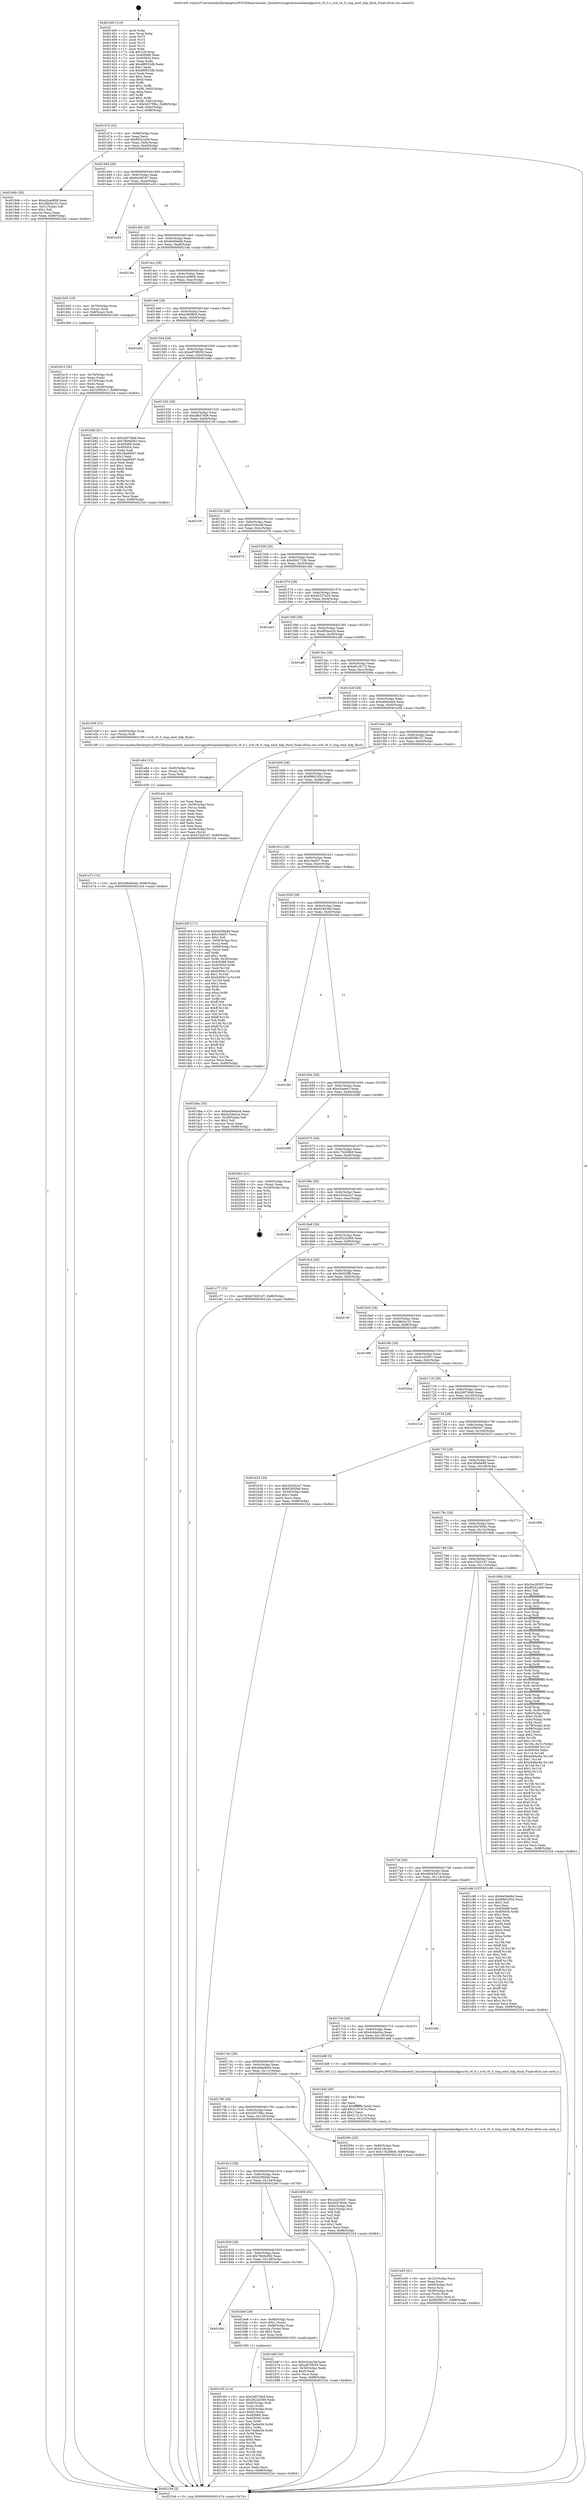 digraph "0x401400" {
  label = "0x401400 (/mnt/c/Users/mathe/Desktop/tcc/POCII/binaries/extr_linuxdriversgpudrmamdamdgpuuvd_v6_0.c_uvd_v6_0_ring_emit_hdp_flush_Final-ollvm.out::main(0))"
  labelloc = "t"
  node[shape=record]

  Entry [label="",width=0.3,height=0.3,shape=circle,fillcolor=black,style=filled]
  "0x401474" [label="{
     0x401474 [32]\l
     | [instrs]\l
     &nbsp;&nbsp;0x401474 \<+6\>: mov -0x88(%rbp),%eax\l
     &nbsp;&nbsp;0x40147a \<+2\>: mov %eax,%ecx\l
     &nbsp;&nbsp;0x40147c \<+6\>: sub $0x8f1b1a08,%ecx\l
     &nbsp;&nbsp;0x401482 \<+6\>: mov %eax,-0x9c(%rbp)\l
     &nbsp;&nbsp;0x401488 \<+6\>: mov %ecx,-0xa0(%rbp)\l
     &nbsp;&nbsp;0x40148e \<+6\>: je 00000000004019db \<main+0x5db\>\l
  }"]
  "0x4019db" [label="{
     0x4019db [30]\l
     | [instrs]\l
     &nbsp;&nbsp;0x4019db \<+5\>: mov $0xa2cad808,%eax\l
     &nbsp;&nbsp;0x4019e0 \<+5\>: mov $0x28b5e153,%ecx\l
     &nbsp;&nbsp;0x4019e5 \<+3\>: mov -0x31(%rbp),%dl\l
     &nbsp;&nbsp;0x4019e8 \<+3\>: test $0x1,%dl\l
     &nbsp;&nbsp;0x4019eb \<+3\>: cmovne %ecx,%eax\l
     &nbsp;&nbsp;0x4019ee \<+6\>: mov %eax,-0x88(%rbp)\l
     &nbsp;&nbsp;0x4019f4 \<+5\>: jmp 00000000004021b4 \<main+0xdb4\>\l
  }"]
  "0x401494" [label="{
     0x401494 [28]\l
     | [instrs]\l
     &nbsp;&nbsp;0x401494 \<+5\>: jmp 0000000000401499 \<main+0x99\>\l
     &nbsp;&nbsp;0x401499 \<+6\>: mov -0x9c(%rbp),%eax\l
     &nbsp;&nbsp;0x40149f \<+5\>: sub $0x9426f1b7,%eax\l
     &nbsp;&nbsp;0x4014a4 \<+6\>: mov %eax,-0xa4(%rbp)\l
     &nbsp;&nbsp;0x4014aa \<+6\>: je 0000000000401a54 \<main+0x654\>\l
  }"]
  Exit [label="",width=0.3,height=0.3,shape=circle,fillcolor=black,style=filled,peripheries=2]
  "0x401a54" [label="{
     0x401a54\l
  }", style=dashed]
  "0x4014b0" [label="{
     0x4014b0 [28]\l
     | [instrs]\l
     &nbsp;&nbsp;0x4014b0 \<+5\>: jmp 00000000004014b5 \<main+0xb5\>\l
     &nbsp;&nbsp;0x4014b5 \<+6\>: mov -0x9c(%rbp),%eax\l
     &nbsp;&nbsp;0x4014bb \<+5\>: sub $0x9e5fde9d,%eax\l
     &nbsp;&nbsp;0x4014c0 \<+6\>: mov %eax,-0xa8(%rbp)\l
     &nbsp;&nbsp;0x4014c6 \<+6\>: je 000000000040216a \<main+0xd6a\>\l
  }"]
  "0x401e73" [label="{
     0x401e73 [15]\l
     | [instrs]\l
     &nbsp;&nbsp;0x401e73 \<+10\>: movl $0x4d6a9ed4,-0x88(%rbp)\l
     &nbsp;&nbsp;0x401e7d \<+5\>: jmp 00000000004021b4 \<main+0xdb4\>\l
  }"]
  "0x40216a" [label="{
     0x40216a\l
  }", style=dashed]
  "0x4014cc" [label="{
     0x4014cc [28]\l
     | [instrs]\l
     &nbsp;&nbsp;0x4014cc \<+5\>: jmp 00000000004014d1 \<main+0xd1\>\l
     &nbsp;&nbsp;0x4014d1 \<+6\>: mov -0x9c(%rbp),%eax\l
     &nbsp;&nbsp;0x4014d7 \<+5\>: sub $0xa2cad808,%eax\l
     &nbsp;&nbsp;0x4014dc \<+6\>: mov %eax,-0xac(%rbp)\l
     &nbsp;&nbsp;0x4014e2 \<+6\>: je 0000000000401b05 \<main+0x705\>\l
  }"]
  "0x401e64" [label="{
     0x401e64 [15]\l
     | [instrs]\l
     &nbsp;&nbsp;0x401e64 \<+4\>: mov -0x60(%rbp),%rax\l
     &nbsp;&nbsp;0x401e68 \<+3\>: mov (%rax),%rax\l
     &nbsp;&nbsp;0x401e6b \<+3\>: mov %rax,%rdi\l
     &nbsp;&nbsp;0x401e6e \<+5\>: call 0000000000401030 \<free@plt\>\l
     | [calls]\l
     &nbsp;&nbsp;0x401030 \{1\} (unknown)\l
  }"]
  "0x401b05" [label="{
     0x401b05 [16]\l
     | [instrs]\l
     &nbsp;&nbsp;0x401b05 \<+4\>: mov -0x78(%rbp),%rax\l
     &nbsp;&nbsp;0x401b09 \<+3\>: mov (%rax),%rax\l
     &nbsp;&nbsp;0x401b0c \<+4\>: mov 0x8(%rax),%rdi\l
     &nbsp;&nbsp;0x401b10 \<+5\>: call 0000000000401060 \<atoi@plt\>\l
     | [calls]\l
     &nbsp;&nbsp;0x401060 \{1\} (unknown)\l
  }"]
  "0x4014e8" [label="{
     0x4014e8 [28]\l
     | [instrs]\l
     &nbsp;&nbsp;0x4014e8 \<+5\>: jmp 00000000004014ed \<main+0xed\>\l
     &nbsp;&nbsp;0x4014ed \<+6\>: mov -0x9c(%rbp),%eax\l
     &nbsp;&nbsp;0x4014f3 \<+5\>: sub $0xa365f8cd,%eax\l
     &nbsp;&nbsp;0x4014f8 \<+6\>: mov %eax,-0xb0(%rbp)\l
     &nbsp;&nbsp;0x4014fe \<+6\>: je 0000000000401e82 \<main+0xa82\>\l
  }"]
  "0x401e05" [label="{
     0x401e05 [41]\l
     | [instrs]\l
     &nbsp;&nbsp;0x401e05 \<+6\>: mov -0x12c(%rbp),%ecx\l
     &nbsp;&nbsp;0x401e0b \<+3\>: imul %eax,%ecx\l
     &nbsp;&nbsp;0x401e0e \<+4\>: mov -0x60(%rbp),%rsi\l
     &nbsp;&nbsp;0x401e12 \<+3\>: mov (%rsi),%rsi\l
     &nbsp;&nbsp;0x401e15 \<+4\>: mov -0x58(%rbp),%rdi\l
     &nbsp;&nbsp;0x401e19 \<+3\>: movslq (%rdi),%rdi\l
     &nbsp;&nbsp;0x401e1c \<+3\>: mov %ecx,(%rsi,%rdi,4)\l
     &nbsp;&nbsp;0x401e1f \<+10\>: movl $0xf05f6137,-0x88(%rbp)\l
     &nbsp;&nbsp;0x401e29 \<+5\>: jmp 00000000004021b4 \<main+0xdb4\>\l
  }"]
  "0x401e82" [label="{
     0x401e82\l
  }", style=dashed]
  "0x401504" [label="{
     0x401504 [28]\l
     | [instrs]\l
     &nbsp;&nbsp;0x401504 \<+5\>: jmp 0000000000401509 \<main+0x109\>\l
     &nbsp;&nbsp;0x401509 \<+6\>: mov -0x9c(%rbp),%eax\l
     &nbsp;&nbsp;0x40150f \<+5\>: sub $0xa876fb59,%eax\l
     &nbsp;&nbsp;0x401514 \<+6\>: mov %eax,-0xb4(%rbp)\l
     &nbsp;&nbsp;0x40151a \<+6\>: je 0000000000401b8d \<main+0x78d\>\l
  }"]
  "0x401ddd" [label="{
     0x401ddd [40]\l
     | [instrs]\l
     &nbsp;&nbsp;0x401ddd \<+5\>: mov $0x2,%ecx\l
     &nbsp;&nbsp;0x401de2 \<+1\>: cltd\l
     &nbsp;&nbsp;0x401de3 \<+2\>: idiv %ecx\l
     &nbsp;&nbsp;0x401de5 \<+6\>: imul $0xfffffffe,%edx,%ecx\l
     &nbsp;&nbsp;0x401deb \<+6\>: add $0x21313c7a,%ecx\l
     &nbsp;&nbsp;0x401df1 \<+3\>: add $0x1,%ecx\l
     &nbsp;&nbsp;0x401df4 \<+6\>: sub $0x21313c7a,%ecx\l
     &nbsp;&nbsp;0x401dfa \<+6\>: mov %ecx,-0x12c(%rbp)\l
     &nbsp;&nbsp;0x401e00 \<+5\>: call 0000000000401160 \<next_i\>\l
     | [calls]\l
     &nbsp;&nbsp;0x401160 \{1\} (/mnt/c/Users/mathe/Desktop/tcc/POCII/binaries/extr_linuxdriversgpudrmamdamdgpuuvd_v6_0.c_uvd_v6_0_ring_emit_hdp_flush_Final-ollvm.out::next_i)\l
  }"]
  "0x401b8d" [label="{
     0x401b8d [91]\l
     | [instrs]\l
     &nbsp;&nbsp;0x401b8d \<+5\>: mov $0x2d074fa9,%eax\l
     &nbsp;&nbsp;0x401b92 \<+5\>: mov $0x78b9e082,%ecx\l
     &nbsp;&nbsp;0x401b97 \<+7\>: mov 0x405068,%edx\l
     &nbsp;&nbsp;0x401b9e \<+7\>: mov 0x405054,%esi\l
     &nbsp;&nbsp;0x401ba5 \<+2\>: mov %edx,%edi\l
     &nbsp;&nbsp;0x401ba7 \<+6\>: add $0x3dad0947,%edi\l
     &nbsp;&nbsp;0x401bad \<+3\>: sub $0x1,%edi\l
     &nbsp;&nbsp;0x401bb0 \<+6\>: sub $0x3dad0947,%edi\l
     &nbsp;&nbsp;0x401bb6 \<+3\>: imul %edi,%edx\l
     &nbsp;&nbsp;0x401bb9 \<+3\>: and $0x1,%edx\l
     &nbsp;&nbsp;0x401bbc \<+3\>: cmp $0x0,%edx\l
     &nbsp;&nbsp;0x401bbf \<+4\>: sete %r8b\l
     &nbsp;&nbsp;0x401bc3 \<+3\>: cmp $0xa,%esi\l
     &nbsp;&nbsp;0x401bc6 \<+4\>: setl %r9b\l
     &nbsp;&nbsp;0x401bca \<+3\>: mov %r8b,%r10b\l
     &nbsp;&nbsp;0x401bcd \<+3\>: and %r9b,%r10b\l
     &nbsp;&nbsp;0x401bd0 \<+3\>: xor %r9b,%r8b\l
     &nbsp;&nbsp;0x401bd3 \<+3\>: or %r8b,%r10b\l
     &nbsp;&nbsp;0x401bd6 \<+4\>: test $0x1,%r10b\l
     &nbsp;&nbsp;0x401bda \<+3\>: cmovne %ecx,%eax\l
     &nbsp;&nbsp;0x401bdd \<+6\>: mov %eax,-0x88(%rbp)\l
     &nbsp;&nbsp;0x401be3 \<+5\>: jmp 00000000004021b4 \<main+0xdb4\>\l
  }"]
  "0x401520" [label="{
     0x401520 [28]\l
     | [instrs]\l
     &nbsp;&nbsp;0x401520 \<+5\>: jmp 0000000000401525 \<main+0x125\>\l
     &nbsp;&nbsp;0x401525 \<+6\>: mov -0x9c(%rbp),%eax\l
     &nbsp;&nbsp;0x40152b \<+5\>: sub $0xaf6d7dd9,%eax\l
     &nbsp;&nbsp;0x401530 \<+6\>: mov %eax,-0xb8(%rbp)\l
     &nbsp;&nbsp;0x401536 \<+6\>: je 000000000040210f \<main+0xd0f\>\l
  }"]
  "0x401c05" [label="{
     0x401c05 [114]\l
     | [instrs]\l
     &nbsp;&nbsp;0x401c05 \<+5\>: mov $0x2d074fa9,%ecx\l
     &nbsp;&nbsp;0x401c0a \<+5\>: mov $0x2622d366,%edx\l
     &nbsp;&nbsp;0x401c0f \<+4\>: mov -0x60(%rbp),%rdi\l
     &nbsp;&nbsp;0x401c13 \<+3\>: mov %rax,(%rdi)\l
     &nbsp;&nbsp;0x401c16 \<+4\>: mov -0x58(%rbp),%rax\l
     &nbsp;&nbsp;0x401c1a \<+6\>: movl $0x0,(%rax)\l
     &nbsp;&nbsp;0x401c20 \<+7\>: mov 0x405068,%esi\l
     &nbsp;&nbsp;0x401c27 \<+8\>: mov 0x405054,%r8d\l
     &nbsp;&nbsp;0x401c2f \<+3\>: mov %esi,%r9d\l
     &nbsp;&nbsp;0x401c32 \<+7\>: add $0x76afee5b,%r9d\l
     &nbsp;&nbsp;0x401c39 \<+4\>: sub $0x1,%r9d\l
     &nbsp;&nbsp;0x401c3d \<+7\>: sub $0x76afee5b,%r9d\l
     &nbsp;&nbsp;0x401c44 \<+4\>: imul %r9d,%esi\l
     &nbsp;&nbsp;0x401c48 \<+3\>: and $0x1,%esi\l
     &nbsp;&nbsp;0x401c4b \<+3\>: cmp $0x0,%esi\l
     &nbsp;&nbsp;0x401c4e \<+4\>: sete %r10b\l
     &nbsp;&nbsp;0x401c52 \<+4\>: cmp $0xa,%r8d\l
     &nbsp;&nbsp;0x401c56 \<+4\>: setl %r11b\l
     &nbsp;&nbsp;0x401c5a \<+3\>: mov %r10b,%bl\l
     &nbsp;&nbsp;0x401c5d \<+3\>: and %r11b,%bl\l
     &nbsp;&nbsp;0x401c60 \<+3\>: xor %r11b,%r10b\l
     &nbsp;&nbsp;0x401c63 \<+3\>: or %r10b,%bl\l
     &nbsp;&nbsp;0x401c66 \<+3\>: test $0x1,%bl\l
     &nbsp;&nbsp;0x401c69 \<+3\>: cmovne %edx,%ecx\l
     &nbsp;&nbsp;0x401c6c \<+6\>: mov %ecx,-0x88(%rbp)\l
     &nbsp;&nbsp;0x401c72 \<+5\>: jmp 00000000004021b4 \<main+0xdb4\>\l
  }"]
  "0x40210f" [label="{
     0x40210f\l
  }", style=dashed]
  "0x40153c" [label="{
     0x40153c [28]\l
     | [instrs]\l
     &nbsp;&nbsp;0x40153c \<+5\>: jmp 0000000000401541 \<main+0x141\>\l
     &nbsp;&nbsp;0x401541 \<+6\>: mov -0x9c(%rbp),%eax\l
     &nbsp;&nbsp;0x401547 \<+5\>: sub $0xb324a3af,%eax\l
     &nbsp;&nbsp;0x40154c \<+6\>: mov %eax,-0xbc(%rbp)\l
     &nbsp;&nbsp;0x401552 \<+6\>: je 0000000000402079 \<main+0xc79\>\l
  }"]
  "0x40184c" [label="{
     0x40184c\l
  }", style=dashed]
  "0x402079" [label="{
     0x402079\l
  }", style=dashed]
  "0x401558" [label="{
     0x401558 [28]\l
     | [instrs]\l
     &nbsp;&nbsp;0x401558 \<+5\>: jmp 000000000040155d \<main+0x15d\>\l
     &nbsp;&nbsp;0x40155d \<+6\>: mov -0x9c(%rbp),%eax\l
     &nbsp;&nbsp;0x401563 \<+5\>: sub $0xd0d1723b,%eax\l
     &nbsp;&nbsp;0x401568 \<+6\>: mov %eax,-0xc0(%rbp)\l
     &nbsp;&nbsp;0x40156e \<+6\>: je 0000000000401fbe \<main+0xbbe\>\l
  }"]
  "0x401be8" [label="{
     0x401be8 [29]\l
     | [instrs]\l
     &nbsp;&nbsp;0x401be8 \<+4\>: mov -0x68(%rbp),%rax\l
     &nbsp;&nbsp;0x401bec \<+6\>: movl $0x1,(%rax)\l
     &nbsp;&nbsp;0x401bf2 \<+4\>: mov -0x68(%rbp),%rax\l
     &nbsp;&nbsp;0x401bf6 \<+3\>: movslq (%rax),%rax\l
     &nbsp;&nbsp;0x401bf9 \<+4\>: shl $0x2,%rax\l
     &nbsp;&nbsp;0x401bfd \<+3\>: mov %rax,%rdi\l
     &nbsp;&nbsp;0x401c00 \<+5\>: call 0000000000401050 \<malloc@plt\>\l
     | [calls]\l
     &nbsp;&nbsp;0x401050 \{1\} (unknown)\l
  }"]
  "0x401fbe" [label="{
     0x401fbe\l
  }", style=dashed]
  "0x401574" [label="{
     0x401574 [28]\l
     | [instrs]\l
     &nbsp;&nbsp;0x401574 \<+5\>: jmp 0000000000401579 \<main+0x179\>\l
     &nbsp;&nbsp;0x401579 \<+6\>: mov -0x9c(%rbp),%eax\l
     &nbsp;&nbsp;0x40157f \<+5\>: sub $0xd5257a20,%eax\l
     &nbsp;&nbsp;0x401584 \<+6\>: mov %eax,-0xc4(%rbp)\l
     &nbsp;&nbsp;0x40158a \<+6\>: je 0000000000401ee3 \<main+0xae3\>\l
  }"]
  "0x401830" [label="{
     0x401830 [28]\l
     | [instrs]\l
     &nbsp;&nbsp;0x401830 \<+5\>: jmp 0000000000401835 \<main+0x435\>\l
     &nbsp;&nbsp;0x401835 \<+6\>: mov -0x9c(%rbp),%eax\l
     &nbsp;&nbsp;0x40183b \<+5\>: sub $0x78b9e082,%eax\l
     &nbsp;&nbsp;0x401840 \<+6\>: mov %eax,-0x128(%rbp)\l
     &nbsp;&nbsp;0x401846 \<+6\>: je 0000000000401be8 \<main+0x7e8\>\l
  }"]
  "0x401ee3" [label="{
     0x401ee3\l
  }", style=dashed]
  "0x401590" [label="{
     0x401590 [28]\l
     | [instrs]\l
     &nbsp;&nbsp;0x401590 \<+5\>: jmp 0000000000401595 \<main+0x195\>\l
     &nbsp;&nbsp;0x401595 \<+6\>: mov -0x9c(%rbp),%eax\l
     &nbsp;&nbsp;0x40159b \<+5\>: sub $0xdf5be42b,%eax\l
     &nbsp;&nbsp;0x4015a0 \<+6\>: mov %eax,-0xc8(%rbp)\l
     &nbsp;&nbsp;0x4015a6 \<+6\>: je 0000000000401af6 \<main+0x6f6\>\l
  }"]
  "0x401b6f" [label="{
     0x401b6f [30]\l
     | [instrs]\l
     &nbsp;&nbsp;0x401b6f \<+5\>: mov $0xb324a3af,%eax\l
     &nbsp;&nbsp;0x401b74 \<+5\>: mov $0xa876fb59,%ecx\l
     &nbsp;&nbsp;0x401b79 \<+3\>: mov -0x30(%rbp),%edx\l
     &nbsp;&nbsp;0x401b7c \<+3\>: cmp $0x0,%edx\l
     &nbsp;&nbsp;0x401b7f \<+3\>: cmove %ecx,%eax\l
     &nbsp;&nbsp;0x401b82 \<+6\>: mov %eax,-0x88(%rbp)\l
     &nbsp;&nbsp;0x401b88 \<+5\>: jmp 00000000004021b4 \<main+0xdb4\>\l
  }"]
  "0x401af6" [label="{
     0x401af6\l
  }", style=dashed]
  "0x4015ac" [label="{
     0x4015ac [28]\l
     | [instrs]\l
     &nbsp;&nbsp;0x4015ac \<+5\>: jmp 00000000004015b1 \<main+0x1b1\>\l
     &nbsp;&nbsp;0x4015b1 \<+6\>: mov -0x9c(%rbp),%eax\l
     &nbsp;&nbsp;0x4015b7 \<+5\>: sub $0xe81c8172,%eax\l
     &nbsp;&nbsp;0x4015bc \<+6\>: mov %eax,-0xcc(%rbp)\l
     &nbsp;&nbsp;0x4015c2 \<+6\>: je 000000000040206a \<main+0xc6a\>\l
  }"]
  "0x401b15" [label="{
     0x401b15 [30]\l
     | [instrs]\l
     &nbsp;&nbsp;0x401b15 \<+4\>: mov -0x70(%rbp),%rdi\l
     &nbsp;&nbsp;0x401b19 \<+2\>: mov %eax,(%rdi)\l
     &nbsp;&nbsp;0x401b1b \<+4\>: mov -0x70(%rbp),%rdi\l
     &nbsp;&nbsp;0x401b1f \<+2\>: mov (%rdi),%eax\l
     &nbsp;&nbsp;0x401b21 \<+3\>: mov %eax,-0x30(%rbp)\l
     &nbsp;&nbsp;0x401b24 \<+10\>: movl $0x32f920c7,-0x88(%rbp)\l
     &nbsp;&nbsp;0x401b2e \<+5\>: jmp 00000000004021b4 \<main+0xdb4\>\l
  }"]
  "0x40206a" [label="{
     0x40206a\l
  }", style=dashed]
  "0x4015c8" [label="{
     0x4015c8 [28]\l
     | [instrs]\l
     &nbsp;&nbsp;0x4015c8 \<+5\>: jmp 00000000004015cd \<main+0x1cd\>\l
     &nbsp;&nbsp;0x4015cd \<+6\>: mov -0x9c(%rbp),%eax\l
     &nbsp;&nbsp;0x4015d3 \<+5\>: sub $0xedb6e4d4,%eax\l
     &nbsp;&nbsp;0x4015d8 \<+6\>: mov %eax,-0xd0(%rbp)\l
     &nbsp;&nbsp;0x4015de \<+6\>: je 0000000000401e58 \<main+0xa58\>\l
  }"]
  "0x401400" [label="{
     0x401400 [116]\l
     | [instrs]\l
     &nbsp;&nbsp;0x401400 \<+1\>: push %rbp\l
     &nbsp;&nbsp;0x401401 \<+3\>: mov %rsp,%rbp\l
     &nbsp;&nbsp;0x401404 \<+2\>: push %r15\l
     &nbsp;&nbsp;0x401406 \<+2\>: push %r14\l
     &nbsp;&nbsp;0x401408 \<+2\>: push %r13\l
     &nbsp;&nbsp;0x40140a \<+2\>: push %r12\l
     &nbsp;&nbsp;0x40140c \<+1\>: push %rbx\l
     &nbsp;&nbsp;0x40140d \<+7\>: sub $0x128,%rsp\l
     &nbsp;&nbsp;0x401414 \<+7\>: mov 0x405068,%eax\l
     &nbsp;&nbsp;0x40141b \<+7\>: mov 0x405054,%ecx\l
     &nbsp;&nbsp;0x401422 \<+2\>: mov %eax,%edx\l
     &nbsp;&nbsp;0x401424 \<+6\>: add $0xd6f933db,%edx\l
     &nbsp;&nbsp;0x40142a \<+3\>: sub $0x1,%edx\l
     &nbsp;&nbsp;0x40142d \<+6\>: sub $0xd6f933db,%edx\l
     &nbsp;&nbsp;0x401433 \<+3\>: imul %edx,%eax\l
     &nbsp;&nbsp;0x401436 \<+3\>: and $0x1,%eax\l
     &nbsp;&nbsp;0x401439 \<+3\>: cmp $0x0,%eax\l
     &nbsp;&nbsp;0x40143c \<+4\>: sete %r8b\l
     &nbsp;&nbsp;0x401440 \<+4\>: and $0x1,%r8b\l
     &nbsp;&nbsp;0x401444 \<+7\>: mov %r8b,-0x82(%rbp)\l
     &nbsp;&nbsp;0x40144b \<+3\>: cmp $0xa,%ecx\l
     &nbsp;&nbsp;0x40144e \<+4\>: setl %r8b\l
     &nbsp;&nbsp;0x401452 \<+4\>: and $0x1,%r8b\l
     &nbsp;&nbsp;0x401456 \<+7\>: mov %r8b,-0x81(%rbp)\l
     &nbsp;&nbsp;0x40145d \<+10\>: movl $0x5d375fbc,-0x88(%rbp)\l
     &nbsp;&nbsp;0x401467 \<+6\>: mov %edi,-0x8c(%rbp)\l
     &nbsp;&nbsp;0x40146d \<+7\>: mov %rsi,-0x98(%rbp)\l
  }"]
  "0x401e58" [label="{
     0x401e58 [12]\l
     | [instrs]\l
     &nbsp;&nbsp;0x401e58 \<+4\>: mov -0x60(%rbp),%rax\l
     &nbsp;&nbsp;0x401e5c \<+3\>: mov (%rax),%rdi\l
     &nbsp;&nbsp;0x401e5f \<+5\>: call 00000000004013f0 \<uvd_v6_0_ring_emit_hdp_flush\>\l
     | [calls]\l
     &nbsp;&nbsp;0x4013f0 \{1\} (/mnt/c/Users/mathe/Desktop/tcc/POCII/binaries/extr_linuxdriversgpudrmamdamdgpuuvd_v6_0.c_uvd_v6_0_ring_emit_hdp_flush_Final-ollvm.out::uvd_v6_0_ring_emit_hdp_flush)\l
  }"]
  "0x4015e4" [label="{
     0x4015e4 [28]\l
     | [instrs]\l
     &nbsp;&nbsp;0x4015e4 \<+5\>: jmp 00000000004015e9 \<main+0x1e9\>\l
     &nbsp;&nbsp;0x4015e9 \<+6\>: mov -0x9c(%rbp),%eax\l
     &nbsp;&nbsp;0x4015ef \<+5\>: sub $0xf05f6137,%eax\l
     &nbsp;&nbsp;0x4015f4 \<+6\>: mov %eax,-0xd4(%rbp)\l
     &nbsp;&nbsp;0x4015fa \<+6\>: je 0000000000401e2e \<main+0xa2e\>\l
  }"]
  "0x4021b4" [label="{
     0x4021b4 [5]\l
     | [instrs]\l
     &nbsp;&nbsp;0x4021b4 \<+5\>: jmp 0000000000401474 \<main+0x74\>\l
  }"]
  "0x401e2e" [label="{
     0x401e2e [42]\l
     | [instrs]\l
     &nbsp;&nbsp;0x401e2e \<+2\>: xor %eax,%eax\l
     &nbsp;&nbsp;0x401e30 \<+4\>: mov -0x58(%rbp),%rcx\l
     &nbsp;&nbsp;0x401e34 \<+2\>: mov (%rcx),%edx\l
     &nbsp;&nbsp;0x401e36 \<+2\>: mov %eax,%esi\l
     &nbsp;&nbsp;0x401e38 \<+2\>: sub %edx,%esi\l
     &nbsp;&nbsp;0x401e3a \<+2\>: mov %eax,%edx\l
     &nbsp;&nbsp;0x401e3c \<+3\>: sub $0x1,%edx\l
     &nbsp;&nbsp;0x401e3f \<+2\>: add %edx,%esi\l
     &nbsp;&nbsp;0x401e41 \<+2\>: sub %esi,%eax\l
     &nbsp;&nbsp;0x401e43 \<+4\>: mov -0x58(%rbp),%rcx\l
     &nbsp;&nbsp;0x401e47 \<+2\>: mov %eax,(%rcx)\l
     &nbsp;&nbsp;0x401e49 \<+10\>: movl $0x47d201d7,-0x88(%rbp)\l
     &nbsp;&nbsp;0x401e53 \<+5\>: jmp 00000000004021b4 \<main+0xdb4\>\l
  }"]
  "0x401600" [label="{
     0x401600 [28]\l
     | [instrs]\l
     &nbsp;&nbsp;0x401600 \<+5\>: jmp 0000000000401605 \<main+0x205\>\l
     &nbsp;&nbsp;0x401605 \<+6\>: mov -0x9c(%rbp),%eax\l
     &nbsp;&nbsp;0x40160b \<+5\>: sub $0xf9b01834,%eax\l
     &nbsp;&nbsp;0x401610 \<+6\>: mov %eax,-0xd8(%rbp)\l
     &nbsp;&nbsp;0x401616 \<+6\>: je 0000000000401d0f \<main+0x90f\>\l
  }"]
  "0x401814" [label="{
     0x401814 [28]\l
     | [instrs]\l
     &nbsp;&nbsp;0x401814 \<+5\>: jmp 0000000000401819 \<main+0x419\>\l
     &nbsp;&nbsp;0x401819 \<+6\>: mov -0x9c(%rbp),%eax\l
     &nbsp;&nbsp;0x40181f \<+5\>: sub $0x629f2fa8,%eax\l
     &nbsp;&nbsp;0x401824 \<+6\>: mov %eax,-0x124(%rbp)\l
     &nbsp;&nbsp;0x40182a \<+6\>: je 0000000000401b6f \<main+0x76f\>\l
  }"]
  "0x401d0f" [label="{
     0x401d0f [171]\l
     | [instrs]\l
     &nbsp;&nbsp;0x401d0f \<+5\>: mov $0x9e5fde9d,%eax\l
     &nbsp;&nbsp;0x401d14 \<+5\>: mov $0x1fabf37,%ecx\l
     &nbsp;&nbsp;0x401d19 \<+2\>: mov $0x1,%dl\l
     &nbsp;&nbsp;0x401d1b \<+4\>: mov -0x58(%rbp),%rsi\l
     &nbsp;&nbsp;0x401d1f \<+2\>: mov (%rsi),%edi\l
     &nbsp;&nbsp;0x401d21 \<+4\>: mov -0x68(%rbp),%rsi\l
     &nbsp;&nbsp;0x401d25 \<+2\>: cmp (%rsi),%edi\l
     &nbsp;&nbsp;0x401d27 \<+4\>: setl %r8b\l
     &nbsp;&nbsp;0x401d2b \<+4\>: and $0x1,%r8b\l
     &nbsp;&nbsp;0x401d2f \<+4\>: mov %r8b,-0x29(%rbp)\l
     &nbsp;&nbsp;0x401d33 \<+7\>: mov 0x405068,%edi\l
     &nbsp;&nbsp;0x401d3a \<+8\>: mov 0x405054,%r9d\l
     &nbsp;&nbsp;0x401d42 \<+3\>: mov %edi,%r10d\l
     &nbsp;&nbsp;0x401d45 \<+7\>: sub $0xfc856c7a,%r10d\l
     &nbsp;&nbsp;0x401d4c \<+4\>: sub $0x1,%r10d\l
     &nbsp;&nbsp;0x401d50 \<+7\>: add $0xfc856c7a,%r10d\l
     &nbsp;&nbsp;0x401d57 \<+4\>: imul %r10d,%edi\l
     &nbsp;&nbsp;0x401d5b \<+3\>: and $0x1,%edi\l
     &nbsp;&nbsp;0x401d5e \<+3\>: cmp $0x0,%edi\l
     &nbsp;&nbsp;0x401d61 \<+4\>: sete %r8b\l
     &nbsp;&nbsp;0x401d65 \<+4\>: cmp $0xa,%r9d\l
     &nbsp;&nbsp;0x401d69 \<+4\>: setl %r11b\l
     &nbsp;&nbsp;0x401d6d \<+3\>: mov %r8b,%bl\l
     &nbsp;&nbsp;0x401d70 \<+3\>: xor $0xff,%bl\l
     &nbsp;&nbsp;0x401d73 \<+3\>: mov %r11b,%r14b\l
     &nbsp;&nbsp;0x401d76 \<+4\>: xor $0xff,%r14b\l
     &nbsp;&nbsp;0x401d7a \<+3\>: xor $0x1,%dl\l
     &nbsp;&nbsp;0x401d7d \<+3\>: mov %bl,%r15b\l
     &nbsp;&nbsp;0x401d80 \<+4\>: and $0xff,%r15b\l
     &nbsp;&nbsp;0x401d84 \<+3\>: and %dl,%r8b\l
     &nbsp;&nbsp;0x401d87 \<+3\>: mov %r14b,%r12b\l
     &nbsp;&nbsp;0x401d8a \<+4\>: and $0xff,%r12b\l
     &nbsp;&nbsp;0x401d8e \<+3\>: and %dl,%r11b\l
     &nbsp;&nbsp;0x401d91 \<+3\>: or %r8b,%r15b\l
     &nbsp;&nbsp;0x401d94 \<+3\>: or %r11b,%r12b\l
     &nbsp;&nbsp;0x401d97 \<+3\>: xor %r12b,%r15b\l
     &nbsp;&nbsp;0x401d9a \<+3\>: or %r14b,%bl\l
     &nbsp;&nbsp;0x401d9d \<+3\>: xor $0xff,%bl\l
     &nbsp;&nbsp;0x401da0 \<+3\>: or $0x1,%dl\l
     &nbsp;&nbsp;0x401da3 \<+2\>: and %dl,%bl\l
     &nbsp;&nbsp;0x401da5 \<+3\>: or %bl,%r15b\l
     &nbsp;&nbsp;0x401da8 \<+4\>: test $0x1,%r15b\l
     &nbsp;&nbsp;0x401dac \<+3\>: cmovne %ecx,%eax\l
     &nbsp;&nbsp;0x401daf \<+6\>: mov %eax,-0x88(%rbp)\l
     &nbsp;&nbsp;0x401db5 \<+5\>: jmp 00000000004021b4 \<main+0xdb4\>\l
  }"]
  "0x40161c" [label="{
     0x40161c [28]\l
     | [instrs]\l
     &nbsp;&nbsp;0x40161c \<+5\>: jmp 0000000000401621 \<main+0x221\>\l
     &nbsp;&nbsp;0x401621 \<+6\>: mov -0x9c(%rbp),%eax\l
     &nbsp;&nbsp;0x401627 \<+5\>: sub $0x1fabf37,%eax\l
     &nbsp;&nbsp;0x40162c \<+6\>: mov %eax,-0xdc(%rbp)\l
     &nbsp;&nbsp;0x401632 \<+6\>: je 0000000000401dba \<main+0x9ba\>\l
  }"]
  "0x401856" [label="{
     0x401856 [53]\l
     | [instrs]\l
     &nbsp;&nbsp;0x401856 \<+5\>: mov $0x2ce30307,%eax\l
     &nbsp;&nbsp;0x40185b \<+5\>: mov $0x40d760dc,%ecx\l
     &nbsp;&nbsp;0x401860 \<+6\>: mov -0x82(%rbp),%dl\l
     &nbsp;&nbsp;0x401866 \<+7\>: mov -0x81(%rbp),%sil\l
     &nbsp;&nbsp;0x40186d \<+3\>: mov %dl,%dil\l
     &nbsp;&nbsp;0x401870 \<+3\>: and %sil,%dil\l
     &nbsp;&nbsp;0x401873 \<+3\>: xor %sil,%dl\l
     &nbsp;&nbsp;0x401876 \<+3\>: or %dl,%dil\l
     &nbsp;&nbsp;0x401879 \<+4\>: test $0x1,%dil\l
     &nbsp;&nbsp;0x40187d \<+3\>: cmovne %ecx,%eax\l
     &nbsp;&nbsp;0x401880 \<+6\>: mov %eax,-0x88(%rbp)\l
     &nbsp;&nbsp;0x401886 \<+5\>: jmp 00000000004021b4 \<main+0xdb4\>\l
  }"]
  "0x401dba" [label="{
     0x401dba [30]\l
     | [instrs]\l
     &nbsp;&nbsp;0x401dba \<+5\>: mov $0xedb6e4d4,%eax\l
     &nbsp;&nbsp;0x401dbf \<+5\>: mov $0x4cb4e5ca,%ecx\l
     &nbsp;&nbsp;0x401dc4 \<+3\>: mov -0x29(%rbp),%dl\l
     &nbsp;&nbsp;0x401dc7 \<+3\>: test $0x1,%dl\l
     &nbsp;&nbsp;0x401dca \<+3\>: cmovne %ecx,%eax\l
     &nbsp;&nbsp;0x401dcd \<+6\>: mov %eax,-0x88(%rbp)\l
     &nbsp;&nbsp;0x401dd3 \<+5\>: jmp 00000000004021b4 \<main+0xdb4\>\l
  }"]
  "0x401638" [label="{
     0x401638 [28]\l
     | [instrs]\l
     &nbsp;&nbsp;0x401638 \<+5\>: jmp 000000000040163d \<main+0x23d\>\l
     &nbsp;&nbsp;0x40163d \<+6\>: mov -0x9c(%rbp),%eax\l
     &nbsp;&nbsp;0x401643 \<+5\>: sub $0x4284364,%eax\l
     &nbsp;&nbsp;0x401648 \<+6\>: mov %eax,-0xe0(%rbp)\l
     &nbsp;&nbsp;0x40164e \<+6\>: je 0000000000401f46 \<main+0xb46\>\l
  }"]
  "0x4017f8" [label="{
     0x4017f8 [28]\l
     | [instrs]\l
     &nbsp;&nbsp;0x4017f8 \<+5\>: jmp 00000000004017fd \<main+0x3fd\>\l
     &nbsp;&nbsp;0x4017fd \<+6\>: mov -0x9c(%rbp),%eax\l
     &nbsp;&nbsp;0x401803 \<+5\>: sub $0x5d375fbc,%eax\l
     &nbsp;&nbsp;0x401808 \<+6\>: mov %eax,-0x120(%rbp)\l
     &nbsp;&nbsp;0x40180e \<+6\>: je 0000000000401856 \<main+0x456\>\l
  }"]
  "0x401f46" [label="{
     0x401f46\l
  }", style=dashed]
  "0x401654" [label="{
     0x401654 [28]\l
     | [instrs]\l
     &nbsp;&nbsp;0x401654 \<+5\>: jmp 0000000000401659 \<main+0x259\>\l
     &nbsp;&nbsp;0x401659 \<+6\>: mov -0x9c(%rbp),%eax\l
     &nbsp;&nbsp;0x40165f \<+5\>: sub $0xe5aee61,%eax\l
     &nbsp;&nbsp;0x401664 \<+6\>: mov %eax,-0xe4(%rbp)\l
     &nbsp;&nbsp;0x40166a \<+6\>: je 0000000000402088 \<main+0xc88\>\l
  }"]
  "0x40209c" [label="{
     0x40209c [25]\l
     | [instrs]\l
     &nbsp;&nbsp;0x40209c \<+4\>: mov -0x80(%rbp),%rax\l
     &nbsp;&nbsp;0x4020a0 \<+6\>: movl $0x0,(%rax)\l
     &nbsp;&nbsp;0x4020a6 \<+10\>: movl $0x17b268b9,-0x88(%rbp)\l
     &nbsp;&nbsp;0x4020b0 \<+5\>: jmp 00000000004021b4 \<main+0xdb4\>\l
  }"]
  "0x402088" [label="{
     0x402088\l
  }", style=dashed]
  "0x401670" [label="{
     0x401670 [28]\l
     | [instrs]\l
     &nbsp;&nbsp;0x401670 \<+5\>: jmp 0000000000401675 \<main+0x275\>\l
     &nbsp;&nbsp;0x401675 \<+6\>: mov -0x9c(%rbp),%eax\l
     &nbsp;&nbsp;0x40167b \<+5\>: sub $0x17b268b9,%eax\l
     &nbsp;&nbsp;0x401680 \<+6\>: mov %eax,-0xe8(%rbp)\l
     &nbsp;&nbsp;0x401686 \<+6\>: je 00000000004020b5 \<main+0xcb5\>\l
  }"]
  "0x4017dc" [label="{
     0x4017dc [28]\l
     | [instrs]\l
     &nbsp;&nbsp;0x4017dc \<+5\>: jmp 00000000004017e1 \<main+0x3e1\>\l
     &nbsp;&nbsp;0x4017e1 \<+6\>: mov -0x9c(%rbp),%eax\l
     &nbsp;&nbsp;0x4017e7 \<+5\>: sub $0x4d6a9ed4,%eax\l
     &nbsp;&nbsp;0x4017ec \<+6\>: mov %eax,-0x11c(%rbp)\l
     &nbsp;&nbsp;0x4017f2 \<+6\>: je 000000000040209c \<main+0xc9c\>\l
  }"]
  "0x4020b5" [label="{
     0x4020b5 [21]\l
     | [instrs]\l
     &nbsp;&nbsp;0x4020b5 \<+4\>: mov -0x80(%rbp),%rax\l
     &nbsp;&nbsp;0x4020b9 \<+2\>: mov (%rax),%eax\l
     &nbsp;&nbsp;0x4020bb \<+4\>: lea -0x28(%rbp),%rsp\l
     &nbsp;&nbsp;0x4020bf \<+1\>: pop %rbx\l
     &nbsp;&nbsp;0x4020c0 \<+2\>: pop %r12\l
     &nbsp;&nbsp;0x4020c2 \<+2\>: pop %r13\l
     &nbsp;&nbsp;0x4020c4 \<+2\>: pop %r14\l
     &nbsp;&nbsp;0x4020c6 \<+2\>: pop %r15\l
     &nbsp;&nbsp;0x4020c8 \<+1\>: pop %rbp\l
     &nbsp;&nbsp;0x4020c9 \<+1\>: ret\l
  }"]
  "0x40168c" [label="{
     0x40168c [28]\l
     | [instrs]\l
     &nbsp;&nbsp;0x40168c \<+5\>: jmp 0000000000401691 \<main+0x291\>\l
     &nbsp;&nbsp;0x401691 \<+6\>: mov -0x9c(%rbp),%eax\l
     &nbsp;&nbsp;0x401697 \<+5\>: sub $0x243442a7,%eax\l
     &nbsp;&nbsp;0x40169c \<+6\>: mov %eax,-0xec(%rbp)\l
     &nbsp;&nbsp;0x4016a2 \<+6\>: je 0000000000401b51 \<main+0x751\>\l
  }"]
  "0x401dd8" [label="{
     0x401dd8 [5]\l
     | [instrs]\l
     &nbsp;&nbsp;0x401dd8 \<+5\>: call 0000000000401160 \<next_i\>\l
     | [calls]\l
     &nbsp;&nbsp;0x401160 \{1\} (/mnt/c/Users/mathe/Desktop/tcc/POCII/binaries/extr_linuxdriversgpudrmamdamdgpuuvd_v6_0.c_uvd_v6_0_ring_emit_hdp_flush_Final-ollvm.out::next_i)\l
  }"]
  "0x401b51" [label="{
     0x401b51\l
  }", style=dashed]
  "0x4016a8" [label="{
     0x4016a8 [28]\l
     | [instrs]\l
     &nbsp;&nbsp;0x4016a8 \<+5\>: jmp 00000000004016ad \<main+0x2ad\>\l
     &nbsp;&nbsp;0x4016ad \<+6\>: mov -0x9c(%rbp),%eax\l
     &nbsp;&nbsp;0x4016b3 \<+5\>: sub $0x2622d366,%eax\l
     &nbsp;&nbsp;0x4016b8 \<+6\>: mov %eax,-0xf0(%rbp)\l
     &nbsp;&nbsp;0x4016be \<+6\>: je 0000000000401c77 \<main+0x877\>\l
  }"]
  "0x4017c0" [label="{
     0x4017c0 [28]\l
     | [instrs]\l
     &nbsp;&nbsp;0x4017c0 \<+5\>: jmp 00000000004017c5 \<main+0x3c5\>\l
     &nbsp;&nbsp;0x4017c5 \<+6\>: mov -0x9c(%rbp),%eax\l
     &nbsp;&nbsp;0x4017cb \<+5\>: sub $0x4cb4e5ca,%eax\l
     &nbsp;&nbsp;0x4017d0 \<+6\>: mov %eax,-0x118(%rbp)\l
     &nbsp;&nbsp;0x4017d6 \<+6\>: je 0000000000401dd8 \<main+0x9d8\>\l
  }"]
  "0x401c77" [label="{
     0x401c77 [15]\l
     | [instrs]\l
     &nbsp;&nbsp;0x401c77 \<+10\>: movl $0x47d201d7,-0x88(%rbp)\l
     &nbsp;&nbsp;0x401c81 \<+5\>: jmp 00000000004021b4 \<main+0xdb4\>\l
  }"]
  "0x4016c4" [label="{
     0x4016c4 [28]\l
     | [instrs]\l
     &nbsp;&nbsp;0x4016c4 \<+5\>: jmp 00000000004016c9 \<main+0x2c9\>\l
     &nbsp;&nbsp;0x4016c9 \<+6\>: mov -0x9c(%rbp),%eax\l
     &nbsp;&nbsp;0x4016cf \<+5\>: sub $0x26d52ff9,%eax\l
     &nbsp;&nbsp;0x4016d4 \<+6\>: mov %eax,-0xf4(%rbp)\l
     &nbsp;&nbsp;0x4016da \<+6\>: je 000000000040218f \<main+0xd8f\>\l
  }"]
  "0x401ebf" [label="{
     0x401ebf\l
  }", style=dashed]
  "0x40218f" [label="{
     0x40218f\l
  }", style=dashed]
  "0x4016e0" [label="{
     0x4016e0 [28]\l
     | [instrs]\l
     &nbsp;&nbsp;0x4016e0 \<+5\>: jmp 00000000004016e5 \<main+0x2e5\>\l
     &nbsp;&nbsp;0x4016e5 \<+6\>: mov -0x9c(%rbp),%eax\l
     &nbsp;&nbsp;0x4016eb \<+5\>: sub $0x28b5e153,%eax\l
     &nbsp;&nbsp;0x4016f0 \<+6\>: mov %eax,-0xf8(%rbp)\l
     &nbsp;&nbsp;0x4016f6 \<+6\>: je 00000000004019f9 \<main+0x5f9\>\l
  }"]
  "0x4017a4" [label="{
     0x4017a4 [28]\l
     | [instrs]\l
     &nbsp;&nbsp;0x4017a4 \<+5\>: jmp 00000000004017a9 \<main+0x3a9\>\l
     &nbsp;&nbsp;0x4017a9 \<+6\>: mov -0x9c(%rbp),%eax\l
     &nbsp;&nbsp;0x4017af \<+5\>: sub $0x4b645d14,%eax\l
     &nbsp;&nbsp;0x4017b4 \<+6\>: mov %eax,-0x114(%rbp)\l
     &nbsp;&nbsp;0x4017ba \<+6\>: je 0000000000401ebf \<main+0xabf\>\l
  }"]
  "0x4019f9" [label="{
     0x4019f9\l
  }", style=dashed]
  "0x4016fc" [label="{
     0x4016fc [28]\l
     | [instrs]\l
     &nbsp;&nbsp;0x4016fc \<+5\>: jmp 0000000000401701 \<main+0x301\>\l
     &nbsp;&nbsp;0x401701 \<+6\>: mov -0x9c(%rbp),%eax\l
     &nbsp;&nbsp;0x401707 \<+5\>: sub $0x2ce30307,%eax\l
     &nbsp;&nbsp;0x40170c \<+6\>: mov %eax,-0xfc(%rbp)\l
     &nbsp;&nbsp;0x401712 \<+6\>: je 00000000004020ca \<main+0xcca\>\l
  }"]
  "0x401c86" [label="{
     0x401c86 [137]\l
     | [instrs]\l
     &nbsp;&nbsp;0x401c86 \<+5\>: mov $0x9e5fde9d,%eax\l
     &nbsp;&nbsp;0x401c8b \<+5\>: mov $0xf9b01834,%ecx\l
     &nbsp;&nbsp;0x401c90 \<+2\>: mov $0x1,%dl\l
     &nbsp;&nbsp;0x401c92 \<+2\>: xor %esi,%esi\l
     &nbsp;&nbsp;0x401c94 \<+7\>: mov 0x405068,%edi\l
     &nbsp;&nbsp;0x401c9b \<+8\>: mov 0x405054,%r8d\l
     &nbsp;&nbsp;0x401ca3 \<+3\>: sub $0x1,%esi\l
     &nbsp;&nbsp;0x401ca6 \<+3\>: mov %edi,%r9d\l
     &nbsp;&nbsp;0x401ca9 \<+3\>: add %esi,%r9d\l
     &nbsp;&nbsp;0x401cac \<+4\>: imul %r9d,%edi\l
     &nbsp;&nbsp;0x401cb0 \<+3\>: and $0x1,%edi\l
     &nbsp;&nbsp;0x401cb3 \<+3\>: cmp $0x0,%edi\l
     &nbsp;&nbsp;0x401cb6 \<+4\>: sete %r10b\l
     &nbsp;&nbsp;0x401cba \<+4\>: cmp $0xa,%r8d\l
     &nbsp;&nbsp;0x401cbe \<+4\>: setl %r11b\l
     &nbsp;&nbsp;0x401cc2 \<+3\>: mov %r10b,%bl\l
     &nbsp;&nbsp;0x401cc5 \<+3\>: xor $0xff,%bl\l
     &nbsp;&nbsp;0x401cc8 \<+3\>: mov %r11b,%r14b\l
     &nbsp;&nbsp;0x401ccb \<+4\>: xor $0xff,%r14b\l
     &nbsp;&nbsp;0x401ccf \<+3\>: xor $0x1,%dl\l
     &nbsp;&nbsp;0x401cd2 \<+3\>: mov %bl,%r15b\l
     &nbsp;&nbsp;0x401cd5 \<+4\>: and $0xff,%r15b\l
     &nbsp;&nbsp;0x401cd9 \<+3\>: and %dl,%r10b\l
     &nbsp;&nbsp;0x401cdc \<+3\>: mov %r14b,%r12b\l
     &nbsp;&nbsp;0x401cdf \<+4\>: and $0xff,%r12b\l
     &nbsp;&nbsp;0x401ce3 \<+3\>: and %dl,%r11b\l
     &nbsp;&nbsp;0x401ce6 \<+3\>: or %r10b,%r15b\l
     &nbsp;&nbsp;0x401ce9 \<+3\>: or %r11b,%r12b\l
     &nbsp;&nbsp;0x401cec \<+3\>: xor %r12b,%r15b\l
     &nbsp;&nbsp;0x401cef \<+3\>: or %r14b,%bl\l
     &nbsp;&nbsp;0x401cf2 \<+3\>: xor $0xff,%bl\l
     &nbsp;&nbsp;0x401cf5 \<+3\>: or $0x1,%dl\l
     &nbsp;&nbsp;0x401cf8 \<+2\>: and %dl,%bl\l
     &nbsp;&nbsp;0x401cfa \<+3\>: or %bl,%r15b\l
     &nbsp;&nbsp;0x401cfd \<+4\>: test $0x1,%r15b\l
     &nbsp;&nbsp;0x401d01 \<+3\>: cmovne %ecx,%eax\l
     &nbsp;&nbsp;0x401d04 \<+6\>: mov %eax,-0x88(%rbp)\l
     &nbsp;&nbsp;0x401d0a \<+5\>: jmp 00000000004021b4 \<main+0xdb4\>\l
  }"]
  "0x4020ca" [label="{
     0x4020ca\l
  }", style=dashed]
  "0x401718" [label="{
     0x401718 [28]\l
     | [instrs]\l
     &nbsp;&nbsp;0x401718 \<+5\>: jmp 000000000040171d \<main+0x31d\>\l
     &nbsp;&nbsp;0x40171d \<+6\>: mov -0x9c(%rbp),%eax\l
     &nbsp;&nbsp;0x401723 \<+5\>: sub $0x2d074fa9,%eax\l
     &nbsp;&nbsp;0x401728 \<+6\>: mov %eax,-0x100(%rbp)\l
     &nbsp;&nbsp;0x40172e \<+6\>: je 000000000040212d \<main+0xd2d\>\l
  }"]
  "0x401788" [label="{
     0x401788 [28]\l
     | [instrs]\l
     &nbsp;&nbsp;0x401788 \<+5\>: jmp 000000000040178d \<main+0x38d\>\l
     &nbsp;&nbsp;0x40178d \<+6\>: mov -0x9c(%rbp),%eax\l
     &nbsp;&nbsp;0x401793 \<+5\>: sub $0x47d201d7,%eax\l
     &nbsp;&nbsp;0x401798 \<+6\>: mov %eax,-0x110(%rbp)\l
     &nbsp;&nbsp;0x40179e \<+6\>: je 0000000000401c86 \<main+0x886\>\l
  }"]
  "0x40212d" [label="{
     0x40212d\l
  }", style=dashed]
  "0x401734" [label="{
     0x401734 [28]\l
     | [instrs]\l
     &nbsp;&nbsp;0x401734 \<+5\>: jmp 0000000000401739 \<main+0x339\>\l
     &nbsp;&nbsp;0x401739 \<+6\>: mov -0x9c(%rbp),%eax\l
     &nbsp;&nbsp;0x40173f \<+5\>: sub $0x32f920c7,%eax\l
     &nbsp;&nbsp;0x401744 \<+6\>: mov %eax,-0x104(%rbp)\l
     &nbsp;&nbsp;0x40174a \<+6\>: je 0000000000401b33 \<main+0x733\>\l
  }"]
  "0x40188b" [label="{
     0x40188b [336]\l
     | [instrs]\l
     &nbsp;&nbsp;0x40188b \<+5\>: mov $0x2ce30307,%eax\l
     &nbsp;&nbsp;0x401890 \<+5\>: mov $0x8f1b1a08,%ecx\l
     &nbsp;&nbsp;0x401895 \<+2\>: mov $0x1,%dl\l
     &nbsp;&nbsp;0x401897 \<+3\>: mov %rsp,%rsi\l
     &nbsp;&nbsp;0x40189a \<+4\>: add $0xfffffffffffffff0,%rsi\l
     &nbsp;&nbsp;0x40189e \<+3\>: mov %rsi,%rsp\l
     &nbsp;&nbsp;0x4018a1 \<+4\>: mov %rsi,-0x80(%rbp)\l
     &nbsp;&nbsp;0x4018a5 \<+3\>: mov %rsp,%rsi\l
     &nbsp;&nbsp;0x4018a8 \<+4\>: add $0xfffffffffffffff0,%rsi\l
     &nbsp;&nbsp;0x4018ac \<+3\>: mov %rsi,%rsp\l
     &nbsp;&nbsp;0x4018af \<+3\>: mov %rsp,%rdi\l
     &nbsp;&nbsp;0x4018b2 \<+4\>: add $0xfffffffffffffff0,%rdi\l
     &nbsp;&nbsp;0x4018b6 \<+3\>: mov %rdi,%rsp\l
     &nbsp;&nbsp;0x4018b9 \<+4\>: mov %rdi,-0x78(%rbp)\l
     &nbsp;&nbsp;0x4018bd \<+3\>: mov %rsp,%rdi\l
     &nbsp;&nbsp;0x4018c0 \<+4\>: add $0xfffffffffffffff0,%rdi\l
     &nbsp;&nbsp;0x4018c4 \<+3\>: mov %rdi,%rsp\l
     &nbsp;&nbsp;0x4018c7 \<+4\>: mov %rdi,-0x70(%rbp)\l
     &nbsp;&nbsp;0x4018cb \<+3\>: mov %rsp,%rdi\l
     &nbsp;&nbsp;0x4018ce \<+4\>: add $0xfffffffffffffff0,%rdi\l
     &nbsp;&nbsp;0x4018d2 \<+3\>: mov %rdi,%rsp\l
     &nbsp;&nbsp;0x4018d5 \<+4\>: mov %rdi,-0x68(%rbp)\l
     &nbsp;&nbsp;0x4018d9 \<+3\>: mov %rsp,%rdi\l
     &nbsp;&nbsp;0x4018dc \<+4\>: add $0xfffffffffffffff0,%rdi\l
     &nbsp;&nbsp;0x4018e0 \<+3\>: mov %rdi,%rsp\l
     &nbsp;&nbsp;0x4018e3 \<+4\>: mov %rdi,-0x60(%rbp)\l
     &nbsp;&nbsp;0x4018e7 \<+3\>: mov %rsp,%rdi\l
     &nbsp;&nbsp;0x4018ea \<+4\>: add $0xfffffffffffffff0,%rdi\l
     &nbsp;&nbsp;0x4018ee \<+3\>: mov %rdi,%rsp\l
     &nbsp;&nbsp;0x4018f1 \<+4\>: mov %rdi,-0x58(%rbp)\l
     &nbsp;&nbsp;0x4018f5 \<+3\>: mov %rsp,%rdi\l
     &nbsp;&nbsp;0x4018f8 \<+4\>: add $0xfffffffffffffff0,%rdi\l
     &nbsp;&nbsp;0x4018fc \<+3\>: mov %rdi,%rsp\l
     &nbsp;&nbsp;0x4018ff \<+4\>: mov %rdi,-0x50(%rbp)\l
     &nbsp;&nbsp;0x401903 \<+3\>: mov %rsp,%rdi\l
     &nbsp;&nbsp;0x401906 \<+4\>: add $0xfffffffffffffff0,%rdi\l
     &nbsp;&nbsp;0x40190a \<+3\>: mov %rdi,%rsp\l
     &nbsp;&nbsp;0x40190d \<+4\>: mov %rdi,-0x48(%rbp)\l
     &nbsp;&nbsp;0x401911 \<+3\>: mov %rsp,%rdi\l
     &nbsp;&nbsp;0x401914 \<+4\>: add $0xfffffffffffffff0,%rdi\l
     &nbsp;&nbsp;0x401918 \<+3\>: mov %rdi,%rsp\l
     &nbsp;&nbsp;0x40191b \<+4\>: mov %rdi,-0x40(%rbp)\l
     &nbsp;&nbsp;0x40191f \<+4\>: mov -0x80(%rbp),%rdi\l
     &nbsp;&nbsp;0x401923 \<+6\>: movl $0x0,(%rdi)\l
     &nbsp;&nbsp;0x401929 \<+7\>: mov -0x8c(%rbp),%r8d\l
     &nbsp;&nbsp;0x401930 \<+3\>: mov %r8d,(%rsi)\l
     &nbsp;&nbsp;0x401933 \<+4\>: mov -0x78(%rbp),%rdi\l
     &nbsp;&nbsp;0x401937 \<+7\>: mov -0x98(%rbp),%r9\l
     &nbsp;&nbsp;0x40193e \<+3\>: mov %r9,(%rdi)\l
     &nbsp;&nbsp;0x401941 \<+3\>: cmpl $0x2,(%rsi)\l
     &nbsp;&nbsp;0x401944 \<+4\>: setne %r10b\l
     &nbsp;&nbsp;0x401948 \<+4\>: and $0x1,%r10b\l
     &nbsp;&nbsp;0x40194c \<+4\>: mov %r10b,-0x31(%rbp)\l
     &nbsp;&nbsp;0x401950 \<+8\>: mov 0x405068,%r11d\l
     &nbsp;&nbsp;0x401958 \<+7\>: mov 0x405054,%ebx\l
     &nbsp;&nbsp;0x40195f \<+3\>: mov %r11d,%r14d\l
     &nbsp;&nbsp;0x401962 \<+7\>: sub $0xeb4fee6a,%r14d\l
     &nbsp;&nbsp;0x401969 \<+4\>: sub $0x1,%r14d\l
     &nbsp;&nbsp;0x40196d \<+7\>: add $0xeb4fee6a,%r14d\l
     &nbsp;&nbsp;0x401974 \<+4\>: imul %r14d,%r11d\l
     &nbsp;&nbsp;0x401978 \<+4\>: and $0x1,%r11d\l
     &nbsp;&nbsp;0x40197c \<+4\>: cmp $0x0,%r11d\l
     &nbsp;&nbsp;0x401980 \<+4\>: sete %r10b\l
     &nbsp;&nbsp;0x401984 \<+3\>: cmp $0xa,%ebx\l
     &nbsp;&nbsp;0x401987 \<+4\>: setl %r15b\l
     &nbsp;&nbsp;0x40198b \<+3\>: mov %r10b,%r12b\l
     &nbsp;&nbsp;0x40198e \<+4\>: xor $0xff,%r12b\l
     &nbsp;&nbsp;0x401992 \<+3\>: mov %r15b,%r13b\l
     &nbsp;&nbsp;0x401995 \<+4\>: xor $0xff,%r13b\l
     &nbsp;&nbsp;0x401999 \<+3\>: xor $0x0,%dl\l
     &nbsp;&nbsp;0x40199c \<+3\>: mov %r12b,%sil\l
     &nbsp;&nbsp;0x40199f \<+4\>: and $0x0,%sil\l
     &nbsp;&nbsp;0x4019a3 \<+3\>: and %dl,%r10b\l
     &nbsp;&nbsp;0x4019a6 \<+3\>: mov %r13b,%dil\l
     &nbsp;&nbsp;0x4019a9 \<+4\>: and $0x0,%dil\l
     &nbsp;&nbsp;0x4019ad \<+3\>: and %dl,%r15b\l
     &nbsp;&nbsp;0x4019b0 \<+3\>: or %r10b,%sil\l
     &nbsp;&nbsp;0x4019b3 \<+3\>: or %r15b,%dil\l
     &nbsp;&nbsp;0x4019b6 \<+3\>: xor %dil,%sil\l
     &nbsp;&nbsp;0x4019b9 \<+3\>: or %r13b,%r12b\l
     &nbsp;&nbsp;0x4019bc \<+4\>: xor $0xff,%r12b\l
     &nbsp;&nbsp;0x4019c0 \<+3\>: or $0x0,%dl\l
     &nbsp;&nbsp;0x4019c3 \<+3\>: and %dl,%r12b\l
     &nbsp;&nbsp;0x4019c6 \<+3\>: or %r12b,%sil\l
     &nbsp;&nbsp;0x4019c9 \<+4\>: test $0x1,%sil\l
     &nbsp;&nbsp;0x4019cd \<+3\>: cmovne %ecx,%eax\l
     &nbsp;&nbsp;0x4019d0 \<+6\>: mov %eax,-0x88(%rbp)\l
     &nbsp;&nbsp;0x4019d6 \<+5\>: jmp 00000000004021b4 \<main+0xdb4\>\l
  }"]
  "0x401b33" [label="{
     0x401b33 [30]\l
     | [instrs]\l
     &nbsp;&nbsp;0x401b33 \<+5\>: mov $0x243442a7,%eax\l
     &nbsp;&nbsp;0x401b38 \<+5\>: mov $0x629f2fa8,%ecx\l
     &nbsp;&nbsp;0x401b3d \<+3\>: mov -0x30(%rbp),%edx\l
     &nbsp;&nbsp;0x401b40 \<+3\>: cmp $0x1,%edx\l
     &nbsp;&nbsp;0x401b43 \<+3\>: cmovl %ecx,%eax\l
     &nbsp;&nbsp;0x401b46 \<+6\>: mov %eax,-0x88(%rbp)\l
     &nbsp;&nbsp;0x401b4c \<+5\>: jmp 00000000004021b4 \<main+0xdb4\>\l
  }"]
  "0x401750" [label="{
     0x401750 [28]\l
     | [instrs]\l
     &nbsp;&nbsp;0x401750 \<+5\>: jmp 0000000000401755 \<main+0x355\>\l
     &nbsp;&nbsp;0x401755 \<+6\>: mov -0x9c(%rbp),%eax\l
     &nbsp;&nbsp;0x40175b \<+5\>: sub $0x3f0e8e99,%eax\l
     &nbsp;&nbsp;0x401760 \<+6\>: mov %eax,-0x108(%rbp)\l
     &nbsp;&nbsp;0x401766 \<+6\>: je 0000000000401f68 \<main+0xb68\>\l
  }"]
  "0x40176c" [label="{
     0x40176c [28]\l
     | [instrs]\l
     &nbsp;&nbsp;0x40176c \<+5\>: jmp 0000000000401771 \<main+0x371\>\l
     &nbsp;&nbsp;0x401771 \<+6\>: mov -0x9c(%rbp),%eax\l
     &nbsp;&nbsp;0x401777 \<+5\>: sub $0x40d760dc,%eax\l
     &nbsp;&nbsp;0x40177c \<+6\>: mov %eax,-0x10c(%rbp)\l
     &nbsp;&nbsp;0x401782 \<+6\>: je 000000000040188b \<main+0x48b\>\l
  }"]
  "0x401f68" [label="{
     0x401f68\l
  }", style=dashed]
  Entry -> "0x401400" [label=" 1"]
  "0x401474" -> "0x4019db" [label=" 1"]
  "0x401474" -> "0x401494" [label=" 19"]
  "0x4020b5" -> Exit [label=" 1"]
  "0x401494" -> "0x401a54" [label=" 0"]
  "0x401494" -> "0x4014b0" [label=" 19"]
  "0x40209c" -> "0x4021b4" [label=" 1"]
  "0x4014b0" -> "0x40216a" [label=" 0"]
  "0x4014b0" -> "0x4014cc" [label=" 19"]
  "0x401e73" -> "0x4021b4" [label=" 1"]
  "0x4014cc" -> "0x401b05" [label=" 1"]
  "0x4014cc" -> "0x4014e8" [label=" 18"]
  "0x401e64" -> "0x401e73" [label=" 1"]
  "0x4014e8" -> "0x401e82" [label=" 0"]
  "0x4014e8" -> "0x401504" [label=" 18"]
  "0x401e58" -> "0x401e64" [label=" 1"]
  "0x401504" -> "0x401b8d" [label=" 1"]
  "0x401504" -> "0x401520" [label=" 17"]
  "0x401e2e" -> "0x4021b4" [label=" 1"]
  "0x401520" -> "0x40210f" [label=" 0"]
  "0x401520" -> "0x40153c" [label=" 17"]
  "0x401e05" -> "0x4021b4" [label=" 1"]
  "0x40153c" -> "0x402079" [label=" 0"]
  "0x40153c" -> "0x401558" [label=" 17"]
  "0x401ddd" -> "0x401e05" [label=" 1"]
  "0x401558" -> "0x401fbe" [label=" 0"]
  "0x401558" -> "0x401574" [label=" 17"]
  "0x401dd8" -> "0x401ddd" [label=" 1"]
  "0x401574" -> "0x401ee3" [label=" 0"]
  "0x401574" -> "0x401590" [label=" 17"]
  "0x401d0f" -> "0x4021b4" [label=" 2"]
  "0x401590" -> "0x401af6" [label=" 0"]
  "0x401590" -> "0x4015ac" [label=" 17"]
  "0x401c86" -> "0x4021b4" [label=" 2"]
  "0x4015ac" -> "0x40206a" [label=" 0"]
  "0x4015ac" -> "0x4015c8" [label=" 17"]
  "0x401c05" -> "0x4021b4" [label=" 1"]
  "0x4015c8" -> "0x401e58" [label=" 1"]
  "0x4015c8" -> "0x4015e4" [label=" 16"]
  "0x401830" -> "0x40184c" [label=" 0"]
  "0x4015e4" -> "0x401e2e" [label=" 1"]
  "0x4015e4" -> "0x401600" [label=" 15"]
  "0x401830" -> "0x401be8" [label=" 1"]
  "0x401600" -> "0x401d0f" [label=" 2"]
  "0x401600" -> "0x40161c" [label=" 13"]
  "0x401dba" -> "0x4021b4" [label=" 2"]
  "0x40161c" -> "0x401dba" [label=" 2"]
  "0x40161c" -> "0x401638" [label=" 11"]
  "0x401b8d" -> "0x4021b4" [label=" 1"]
  "0x401638" -> "0x401f46" [label=" 0"]
  "0x401638" -> "0x401654" [label=" 11"]
  "0x401814" -> "0x401830" [label=" 1"]
  "0x401654" -> "0x402088" [label=" 0"]
  "0x401654" -> "0x401670" [label=" 11"]
  "0x401814" -> "0x401b6f" [label=" 1"]
  "0x401670" -> "0x4020b5" [label=" 1"]
  "0x401670" -> "0x40168c" [label=" 10"]
  "0x401b33" -> "0x4021b4" [label=" 1"]
  "0x40168c" -> "0x401b51" [label=" 0"]
  "0x40168c" -> "0x4016a8" [label=" 10"]
  "0x401b15" -> "0x4021b4" [label=" 1"]
  "0x4016a8" -> "0x401c77" [label=" 1"]
  "0x4016a8" -> "0x4016c4" [label=" 9"]
  "0x4019db" -> "0x4021b4" [label=" 1"]
  "0x4016c4" -> "0x40218f" [label=" 0"]
  "0x4016c4" -> "0x4016e0" [label=" 9"]
  "0x40188b" -> "0x4021b4" [label=" 1"]
  "0x4016e0" -> "0x4019f9" [label=" 0"]
  "0x4016e0" -> "0x4016fc" [label=" 9"]
  "0x4021b4" -> "0x401474" [label=" 19"]
  "0x4016fc" -> "0x4020ca" [label=" 0"]
  "0x4016fc" -> "0x401718" [label=" 9"]
  "0x401400" -> "0x401474" [label=" 1"]
  "0x401718" -> "0x40212d" [label=" 0"]
  "0x401718" -> "0x401734" [label=" 9"]
  "0x4017f8" -> "0x401814" [label=" 2"]
  "0x401734" -> "0x401b33" [label=" 1"]
  "0x401734" -> "0x401750" [label=" 8"]
  "0x4017f8" -> "0x401856" [label=" 1"]
  "0x401750" -> "0x401f68" [label=" 0"]
  "0x401750" -> "0x40176c" [label=" 8"]
  "0x401b6f" -> "0x4021b4" [label=" 1"]
  "0x40176c" -> "0x40188b" [label=" 1"]
  "0x40176c" -> "0x401788" [label=" 7"]
  "0x401856" -> "0x4021b4" [label=" 1"]
  "0x401788" -> "0x401c86" [label=" 2"]
  "0x401788" -> "0x4017a4" [label=" 5"]
  "0x401be8" -> "0x401c05" [label=" 1"]
  "0x4017a4" -> "0x401ebf" [label=" 0"]
  "0x4017a4" -> "0x4017c0" [label=" 5"]
  "0x401b05" -> "0x401b15" [label=" 1"]
  "0x4017c0" -> "0x401dd8" [label=" 1"]
  "0x4017c0" -> "0x4017dc" [label=" 4"]
  "0x401c77" -> "0x4021b4" [label=" 1"]
  "0x4017dc" -> "0x40209c" [label=" 1"]
  "0x4017dc" -> "0x4017f8" [label=" 3"]
}
